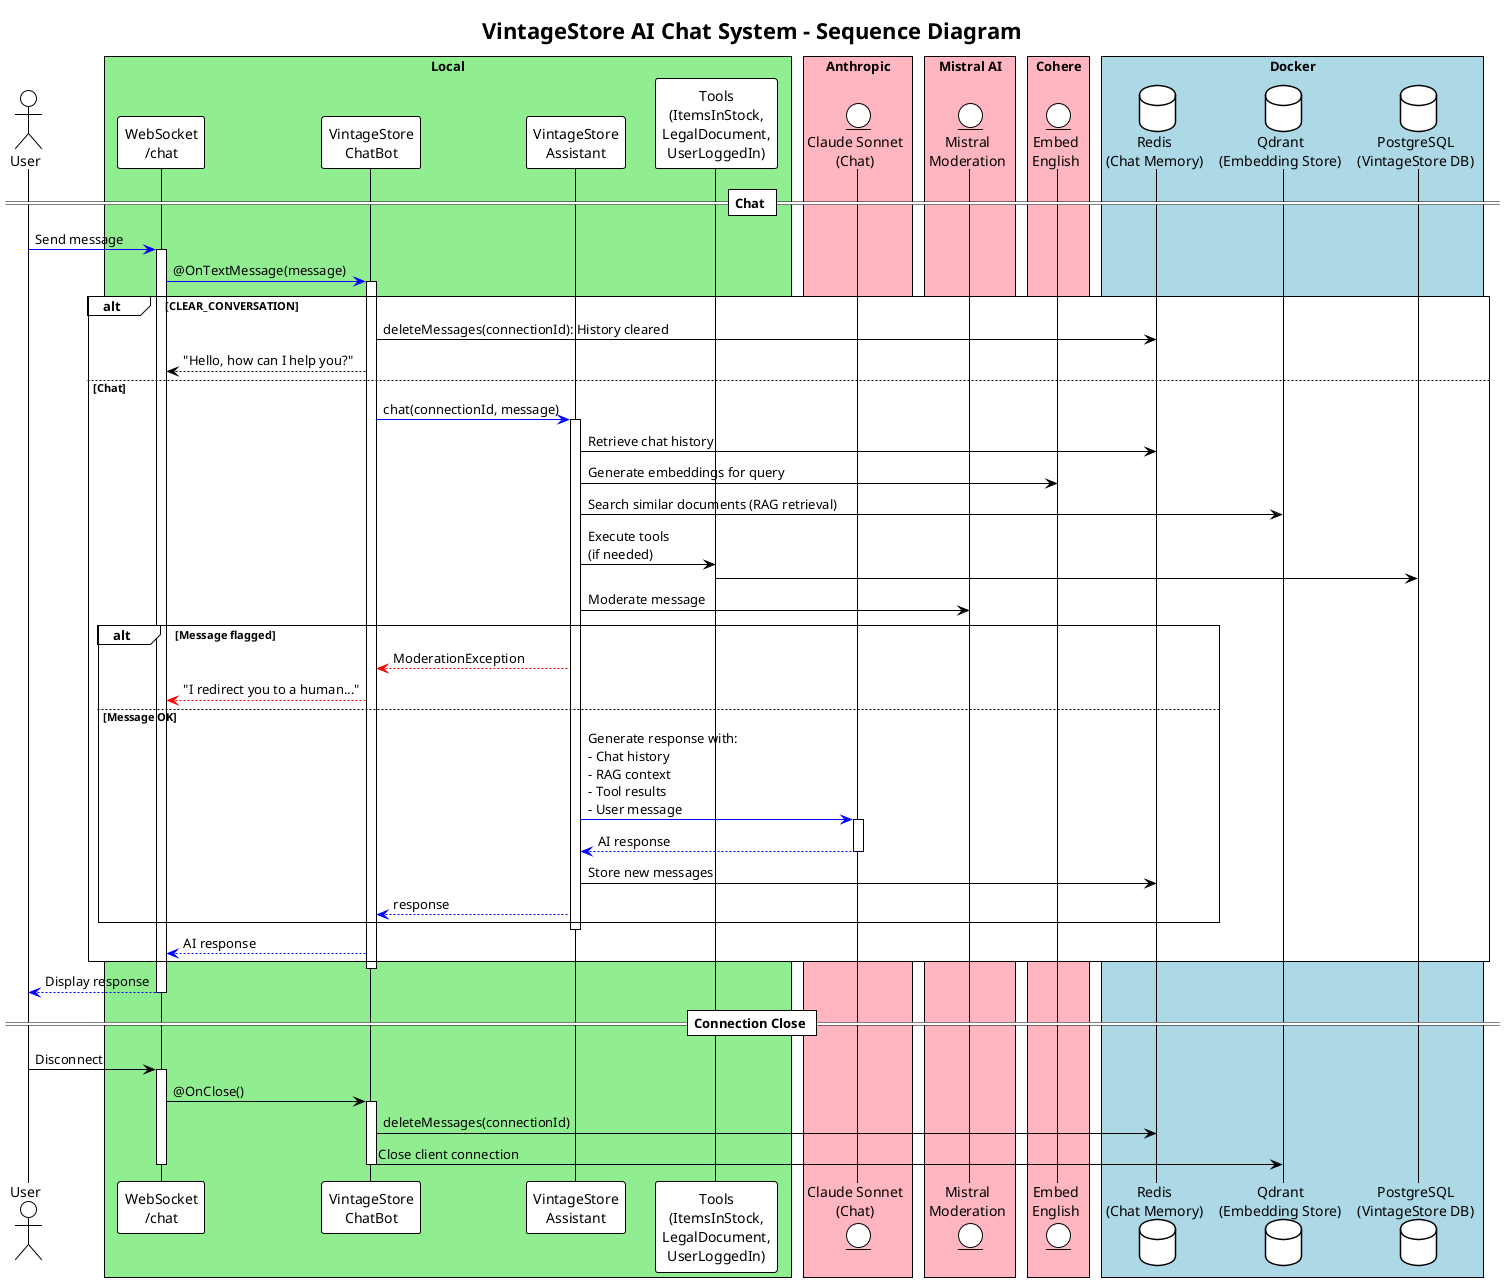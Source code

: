 @startuml
!theme plain
title VintageStore AI Chat System - Sequence Diagram

actor User
box "Local" #LightGreen
participant "WebSocket\n/chat" as WS
participant "VintageStore\nChatBot" as ChatBot
participant "VintageStore\nAssistant" as Assistant
participant "Tools\n(ItemsInStock,\nLegalDocument,\nUserLoggedIn)" as Tools
end box
box "Anthropic" #LightPink
entity "Claude Sonnet\n(Chat)" as Anthropic
end box
box "Mistral AI" #LightPink
entity "Mistral\nModeration" as Mistral
end box
box "Cohere" #LightPink
entity "Embed\nEnglish" as Cohere
end box
box "Docker" #LightBlue
database "Redis\n(Chat Memory)" as Redis
database "Qdrant\n(Embedding Store)" as Qdrant
database "PostgreSQL\n(VintageStore DB)" as PostgreSQL
end box

== Chat ==
User -[#blue]> WS: Send message
activate WS
WS -[#blue]> ChatBot: @OnTextMessage(message)
activate ChatBot

alt CLEAR_CONVERSATION
    ChatBot -> Redis: deleteMessages(connectionId): History cleared
    ChatBot --> WS: "Hello, how can I help you?"
else Chat
    ChatBot -[#blue]> Assistant: chat(connectionId, message)
    activate Assistant
    Assistant -> Redis: Retrieve chat history
    Assistant -> Cohere: Generate embeddings for query
    Assistant -> Qdrant: Search similar documents (RAG retrieval)
    Assistant -> Tools: Execute tools\n(if needed)
    Tools -> PostgreSQL
    Assistant -> Mistral: Moderate message

    alt Message flagged
        Assistant -[#red]-> ChatBot: ModerationException
        ChatBot -[#red]-> WS: "I redirect you to a human..."
    else Message OK

        Assistant -[#blue]> Anthropic: Generate response with:\n- Chat history\n- RAG context\n- Tool results\n- User message
        activate Anthropic
        Anthropic -[#blue]-> Assistant: AI response
        deactivate Anthropic

        Assistant -> Redis: Store new messages
        Assistant -[#blue]-> ChatBot: response
    end
    deactivate Assistant

    ChatBot -[#blue]-> WS: AI response
end
deactivate ChatBot

WS -[#blue]-> User: Display response
deactivate WS

== Connection Close ==
User -> WS: Disconnect
activate WS
WS -> ChatBot: @OnClose()
activate ChatBot
ChatBot -> Redis: deleteMessages(connectionId)
ChatBot -> Qdrant: Close client connection
deactivate ChatBot
deactivate WS

@enduml
